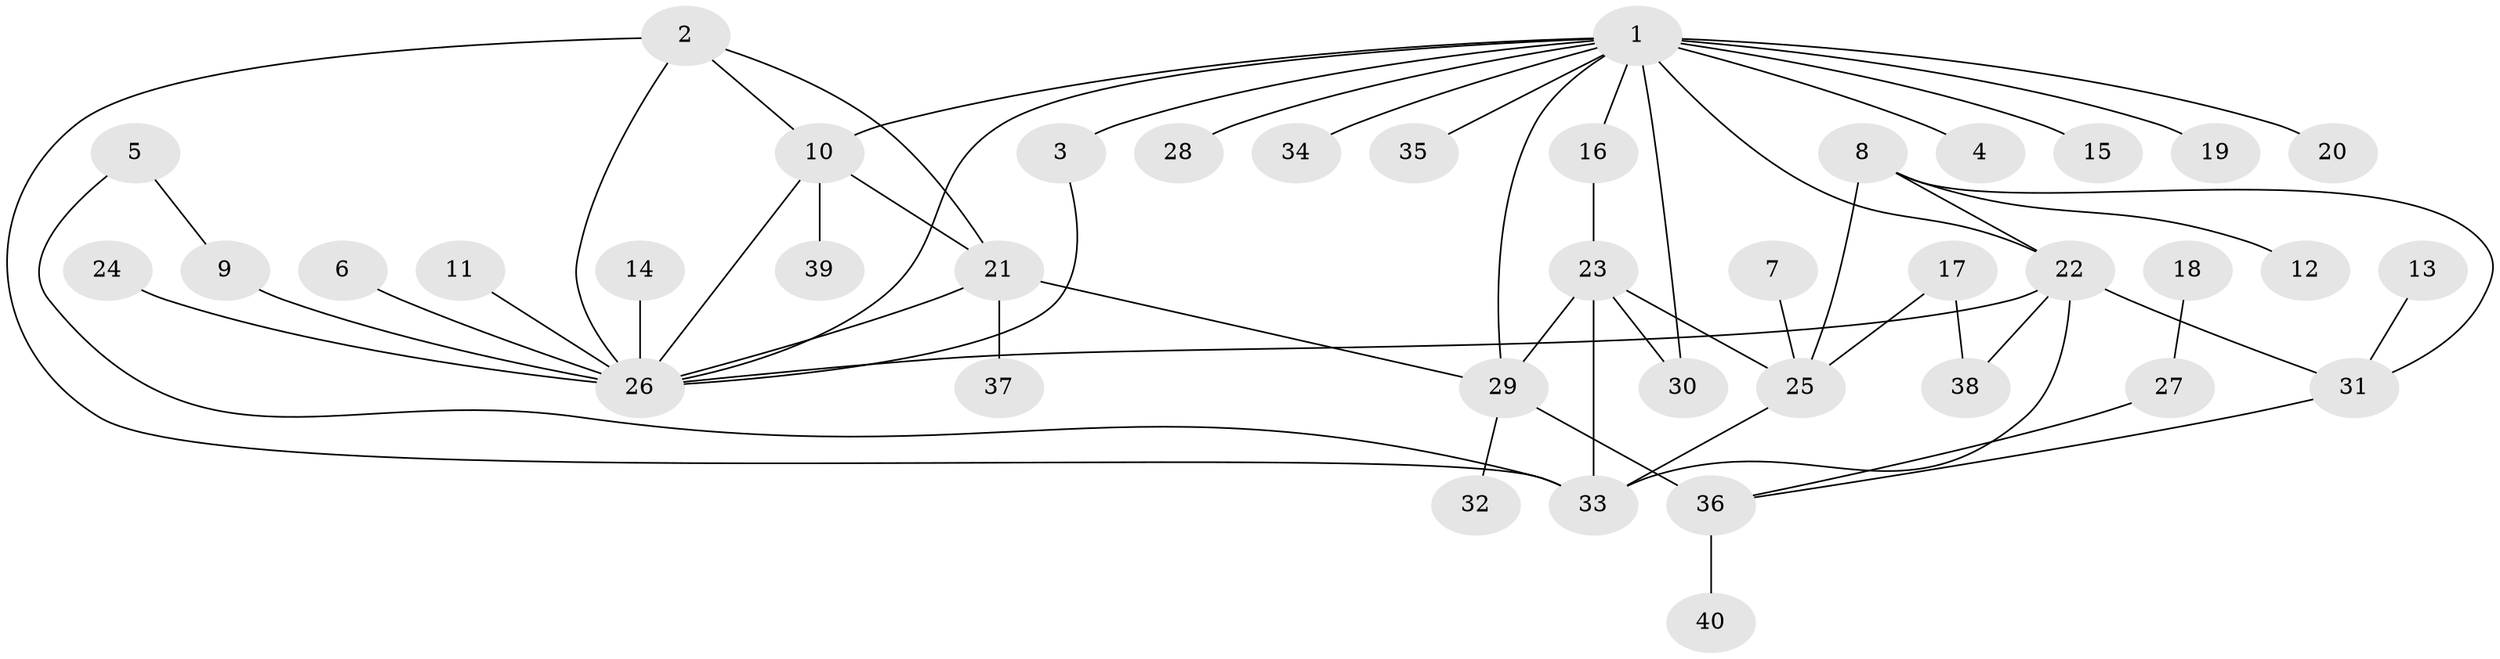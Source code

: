 // original degree distribution, {8: 0.025, 9: 0.025, 5: 0.0625, 6: 0.075, 4: 0.0375, 11: 0.0125, 7: 0.0125, 2: 0.2125, 3: 0.0625, 1: 0.475}
// Generated by graph-tools (version 1.1) at 2025/26/03/09/25 03:26:36]
// undirected, 40 vertices, 56 edges
graph export_dot {
graph [start="1"]
  node [color=gray90,style=filled];
  1;
  2;
  3;
  4;
  5;
  6;
  7;
  8;
  9;
  10;
  11;
  12;
  13;
  14;
  15;
  16;
  17;
  18;
  19;
  20;
  21;
  22;
  23;
  24;
  25;
  26;
  27;
  28;
  29;
  30;
  31;
  32;
  33;
  34;
  35;
  36;
  37;
  38;
  39;
  40;
  1 -- 3 [weight=1.0];
  1 -- 4 [weight=1.0];
  1 -- 10 [weight=1.0];
  1 -- 15 [weight=1.0];
  1 -- 16 [weight=1.0];
  1 -- 19 [weight=1.0];
  1 -- 20 [weight=1.0];
  1 -- 22 [weight=1.0];
  1 -- 26 [weight=1.0];
  1 -- 28 [weight=1.0];
  1 -- 29 [weight=1.0];
  1 -- 30 [weight=3.0];
  1 -- 34 [weight=1.0];
  1 -- 35 [weight=1.0];
  2 -- 10 [weight=1.0];
  2 -- 21 [weight=1.0];
  2 -- 26 [weight=1.0];
  2 -- 33 [weight=1.0];
  3 -- 26 [weight=1.0];
  5 -- 9 [weight=1.0];
  5 -- 33 [weight=1.0];
  6 -- 26 [weight=1.0];
  7 -- 25 [weight=1.0];
  8 -- 12 [weight=1.0];
  8 -- 22 [weight=1.0];
  8 -- 25 [weight=1.0];
  8 -- 31 [weight=2.0];
  9 -- 26 [weight=1.0];
  10 -- 21 [weight=1.0];
  10 -- 26 [weight=1.0];
  10 -- 39 [weight=1.0];
  11 -- 26 [weight=1.0];
  13 -- 31 [weight=1.0];
  14 -- 26 [weight=1.0];
  16 -- 23 [weight=1.0];
  17 -- 25 [weight=1.0];
  17 -- 38 [weight=1.0];
  18 -- 27 [weight=1.0];
  21 -- 26 [weight=1.0];
  21 -- 29 [weight=1.0];
  21 -- 37 [weight=1.0];
  22 -- 26 [weight=1.0];
  22 -- 31 [weight=2.0];
  22 -- 33 [weight=1.0];
  22 -- 38 [weight=1.0];
  23 -- 25 [weight=2.0];
  23 -- 29 [weight=1.0];
  23 -- 30 [weight=1.0];
  23 -- 33 [weight=2.0];
  24 -- 26 [weight=1.0];
  25 -- 33 [weight=1.0];
  27 -- 36 [weight=1.0];
  29 -- 32 [weight=1.0];
  29 -- 36 [weight=4.0];
  31 -- 36 [weight=1.0];
  36 -- 40 [weight=1.0];
}

